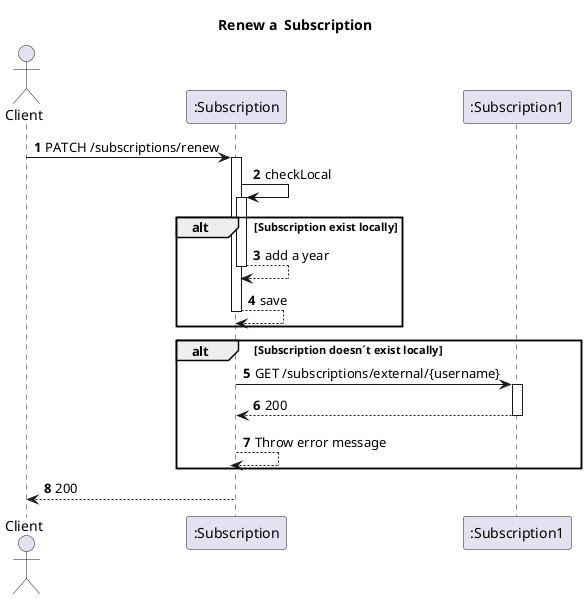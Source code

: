 @startuml
'https://plantuml.com/sequence-diagram
autoactivate on
autonumber
title   Renew a  Subscription

autonumber

actor "Client" as Ac
participant ":Subscription" as Auth
participant ":Subscription1" as Serv


Ac->Auth:  PATCH /subscriptions/renew
Auth->Auth:checkLocal
alt Subscription exist locally
Auth-->Auth:add a year
Auth-->Auth:save
end
alt Subscription doesn´t exist locally

Auth->Serv: GET /subscriptions/external/{username}
Serv-->Auth:200
Auth-->Auth:Throw error message
end
Auth-->Ac:200
@enduml